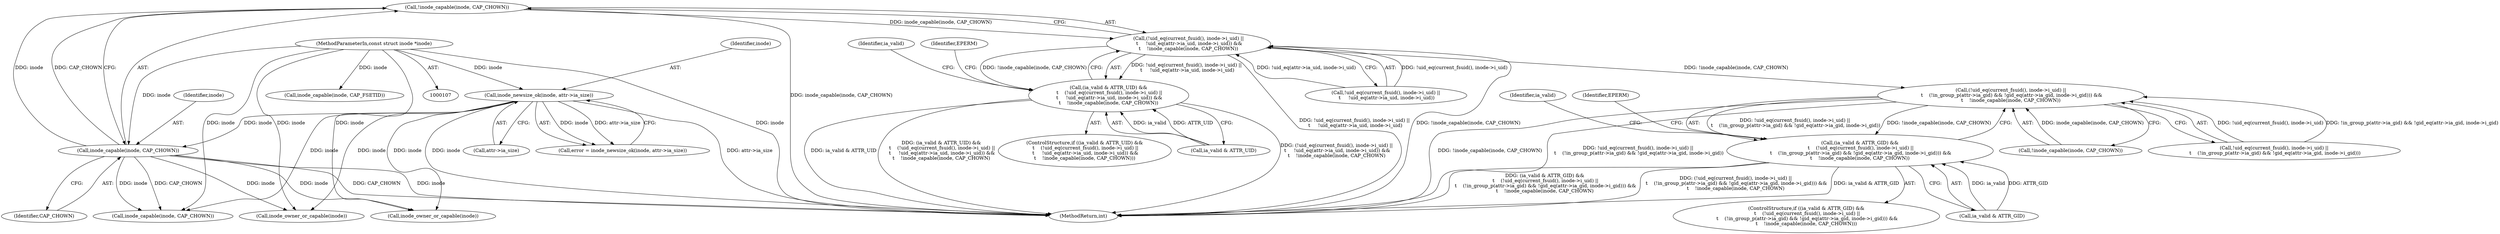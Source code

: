 digraph "1_linux_23adbe12ef7d3d4195e80800ab36b37bee28cd03@del" {
"1000161" [label="(Call,!inode_capable(inode, CAP_CHOWN))"];
"1000162" [label="(Call,inode_capable(inode, CAP_CHOWN))"];
"1000125" [label="(Call,inode_newsize_ok(inode, attr->ia_size))"];
"1000108" [label="(MethodParameterIn,const struct inode *inode)"];
"1000145" [label="(Call,(!uid_eq(current_fsuid(), inode->i_uid) ||\n \t     !uid_eq(attr->ia_uid, inode->i_uid)) &&\n\t    !inode_capable(inode, CAP_CHOWN))"];
"1000141" [label="(Call,(ia_valid & ATTR_UID) &&\n \t    (!uid_eq(current_fsuid(), inode->i_uid) ||\n \t     !uid_eq(attr->ia_uid, inode->i_uid)) &&\n\t    !inode_capable(inode, CAP_CHOWN))"];
"1000173" [label="(Call,(!uid_eq(current_fsuid(), inode->i_uid) ||\n \t    (!in_group_p(attr->ia_gid) && !gid_eq(attr->ia_gid, inode->i_gid))) &&\n\t    !inode_capable(inode, CAP_CHOWN))"];
"1000169" [label="(Call,(ia_valid & ATTR_GID) &&\n \t    (!uid_eq(current_fsuid(), inode->i_uid) ||\n \t    (!in_group_p(attr->ia_gid) && !gid_eq(attr->ia_gid, inode->i_gid))) &&\n\t    !inode_capable(inode, CAP_CHOWN))"];
"1000145" [label="(Call,(!uid_eq(current_fsuid(), inode->i_uid) ||\n \t     !uid_eq(attr->ia_uid, inode->i_uid)) &&\n\t    !inode_capable(inode, CAP_CHOWN))"];
"1000229" [label="(Call,inode_capable(inode, CAP_FSETID))"];
"1000173" [label="(Call,(!uid_eq(current_fsuid(), inode->i_uid) ||\n \t    (!in_group_p(attr->ia_gid) && !gid_eq(attr->ia_gid, inode->i_gid))) &&\n\t    !inode_capable(inode, CAP_CHOWN))"];
"1000248" [label="(Call,inode_owner_or_capable(inode))"];
"1000204" [label="(Identifier,ia_valid)"];
"1000201" [label="(Identifier,EPERM)"];
"1000169" [label="(Call,(ia_valid & ATTR_GID) &&\n \t    (!uid_eq(current_fsuid(), inode->i_uid) ||\n \t    (!in_group_p(attr->ia_gid) && !gid_eq(attr->ia_gid, inode->i_gid))) &&\n\t    !inode_capable(inode, CAP_CHOWN))"];
"1000163" [label="(Identifier,inode)"];
"1000170" [label="(Call,ia_valid & ATTR_GID)"];
"1000168" [label="(ControlStructure,if ((ia_valid & ATTR_GID) &&\n \t    (!uid_eq(current_fsuid(), inode->i_uid) ||\n \t    (!in_group_p(attr->ia_gid) && !gid_eq(attr->ia_gid, inode->i_gid))) &&\n\t    !inode_capable(inode, CAP_CHOWN)))"];
"1000162" [label="(Call,inode_capable(inode, CAP_CHOWN))"];
"1000123" [label="(Call,error = inode_newsize_ok(inode, attr->ia_size))"];
"1000196" [label="(Call,inode_capable(inode, CAP_CHOWN))"];
"1000195" [label="(Call,!inode_capable(inode, CAP_CHOWN))"];
"1000125" [label="(Call,inode_newsize_ok(inode, attr->ia_size))"];
"1000164" [label="(Identifier,CAP_CHOWN)"];
"1000108" [label="(MethodParameterIn,const struct inode *inode)"];
"1000140" [label="(ControlStructure,if ((ia_valid & ATTR_UID) &&\n \t    (!uid_eq(current_fsuid(), inode->i_uid) ||\n \t     !uid_eq(attr->ia_uid, inode->i_uid)) &&\n\t    !inode_capable(inode, CAP_CHOWN)))"];
"1000171" [label="(Identifier,ia_valid)"];
"1000209" [label="(Call,inode_owner_or_capable(inode))"];
"1000161" [label="(Call,!inode_capable(inode, CAP_CHOWN))"];
"1000167" [label="(Identifier,EPERM)"];
"1000141" [label="(Call,(ia_valid & ATTR_UID) &&\n \t    (!uid_eq(current_fsuid(), inode->i_uid) ||\n \t     !uid_eq(attr->ia_uid, inode->i_uid)) &&\n\t    !inode_capable(inode, CAP_CHOWN))"];
"1000142" [label="(Call,ia_valid & ATTR_UID)"];
"1000127" [label="(Call,attr->ia_size)"];
"1000255" [label="(MethodReturn,int)"];
"1000126" [label="(Identifier,inode)"];
"1000146" [label="(Call,!uid_eq(current_fsuid(), inode->i_uid) ||\n \t     !uid_eq(attr->ia_uid, inode->i_uid))"];
"1000174" [label="(Call,!uid_eq(current_fsuid(), inode->i_uid) ||\n \t    (!in_group_p(attr->ia_gid) && !gid_eq(attr->ia_gid, inode->i_gid)))"];
"1000161" -> "1000145"  [label="AST: "];
"1000161" -> "1000162"  [label="CFG: "];
"1000162" -> "1000161"  [label="AST: "];
"1000145" -> "1000161"  [label="CFG: "];
"1000161" -> "1000255"  [label="DDG: inode_capable(inode, CAP_CHOWN)"];
"1000161" -> "1000145"  [label="DDG: inode_capable(inode, CAP_CHOWN)"];
"1000162" -> "1000161"  [label="DDG: inode"];
"1000162" -> "1000161"  [label="DDG: CAP_CHOWN"];
"1000162" -> "1000164"  [label="CFG: "];
"1000163" -> "1000162"  [label="AST: "];
"1000164" -> "1000162"  [label="AST: "];
"1000162" -> "1000255"  [label="DDG: CAP_CHOWN"];
"1000162" -> "1000255"  [label="DDG: inode"];
"1000125" -> "1000162"  [label="DDG: inode"];
"1000108" -> "1000162"  [label="DDG: inode"];
"1000162" -> "1000196"  [label="DDG: inode"];
"1000162" -> "1000196"  [label="DDG: CAP_CHOWN"];
"1000162" -> "1000209"  [label="DDG: inode"];
"1000162" -> "1000248"  [label="DDG: inode"];
"1000125" -> "1000123"  [label="AST: "];
"1000125" -> "1000127"  [label="CFG: "];
"1000126" -> "1000125"  [label="AST: "];
"1000127" -> "1000125"  [label="AST: "];
"1000123" -> "1000125"  [label="CFG: "];
"1000125" -> "1000255"  [label="DDG: inode"];
"1000125" -> "1000255"  [label="DDG: attr->ia_size"];
"1000125" -> "1000123"  [label="DDG: inode"];
"1000125" -> "1000123"  [label="DDG: attr->ia_size"];
"1000108" -> "1000125"  [label="DDG: inode"];
"1000125" -> "1000196"  [label="DDG: inode"];
"1000125" -> "1000209"  [label="DDG: inode"];
"1000125" -> "1000248"  [label="DDG: inode"];
"1000108" -> "1000107"  [label="AST: "];
"1000108" -> "1000255"  [label="DDG: inode"];
"1000108" -> "1000196"  [label="DDG: inode"];
"1000108" -> "1000209"  [label="DDG: inode"];
"1000108" -> "1000229"  [label="DDG: inode"];
"1000108" -> "1000248"  [label="DDG: inode"];
"1000145" -> "1000141"  [label="AST: "];
"1000145" -> "1000146"  [label="CFG: "];
"1000146" -> "1000145"  [label="AST: "];
"1000141" -> "1000145"  [label="CFG: "];
"1000145" -> "1000255"  [label="DDG: !uid_eq(current_fsuid(), inode->i_uid) ||\n \t     !uid_eq(attr->ia_uid, inode->i_uid)"];
"1000145" -> "1000255"  [label="DDG: !inode_capable(inode, CAP_CHOWN)"];
"1000145" -> "1000141"  [label="DDG: !uid_eq(current_fsuid(), inode->i_uid) ||\n \t     !uid_eq(attr->ia_uid, inode->i_uid)"];
"1000145" -> "1000141"  [label="DDG: !inode_capable(inode, CAP_CHOWN)"];
"1000146" -> "1000145"  [label="DDG: !uid_eq(current_fsuid(), inode->i_uid)"];
"1000146" -> "1000145"  [label="DDG: !uid_eq(attr->ia_uid, inode->i_uid)"];
"1000145" -> "1000173"  [label="DDG: !inode_capable(inode, CAP_CHOWN)"];
"1000141" -> "1000140"  [label="AST: "];
"1000141" -> "1000142"  [label="CFG: "];
"1000142" -> "1000141"  [label="AST: "];
"1000167" -> "1000141"  [label="CFG: "];
"1000171" -> "1000141"  [label="CFG: "];
"1000141" -> "1000255"  [label="DDG: ia_valid & ATTR_UID"];
"1000141" -> "1000255"  [label="DDG: (ia_valid & ATTR_UID) &&\n \t    (!uid_eq(current_fsuid(), inode->i_uid) ||\n \t     !uid_eq(attr->ia_uid, inode->i_uid)) &&\n\t    !inode_capable(inode, CAP_CHOWN)"];
"1000141" -> "1000255"  [label="DDG: (!uid_eq(current_fsuid(), inode->i_uid) ||\n \t     !uid_eq(attr->ia_uid, inode->i_uid)) &&\n\t    !inode_capable(inode, CAP_CHOWN)"];
"1000142" -> "1000141"  [label="DDG: ia_valid"];
"1000142" -> "1000141"  [label="DDG: ATTR_UID"];
"1000173" -> "1000169"  [label="AST: "];
"1000173" -> "1000174"  [label="CFG: "];
"1000173" -> "1000195"  [label="CFG: "];
"1000174" -> "1000173"  [label="AST: "];
"1000195" -> "1000173"  [label="AST: "];
"1000169" -> "1000173"  [label="CFG: "];
"1000173" -> "1000255"  [label="DDG: !inode_capable(inode, CAP_CHOWN)"];
"1000173" -> "1000255"  [label="DDG: !uid_eq(current_fsuid(), inode->i_uid) ||\n \t    (!in_group_p(attr->ia_gid) && !gid_eq(attr->ia_gid, inode->i_gid))"];
"1000173" -> "1000169"  [label="DDG: !uid_eq(current_fsuid(), inode->i_uid) ||\n \t    (!in_group_p(attr->ia_gid) && !gid_eq(attr->ia_gid, inode->i_gid))"];
"1000173" -> "1000169"  [label="DDG: !inode_capable(inode, CAP_CHOWN)"];
"1000174" -> "1000173"  [label="DDG: !uid_eq(current_fsuid(), inode->i_uid)"];
"1000174" -> "1000173"  [label="DDG: !in_group_p(attr->ia_gid) && !gid_eq(attr->ia_gid, inode->i_gid)"];
"1000195" -> "1000173"  [label="DDG: inode_capable(inode, CAP_CHOWN)"];
"1000169" -> "1000168"  [label="AST: "];
"1000169" -> "1000170"  [label="CFG: "];
"1000170" -> "1000169"  [label="AST: "];
"1000201" -> "1000169"  [label="CFG: "];
"1000204" -> "1000169"  [label="CFG: "];
"1000169" -> "1000255"  [label="DDG: (ia_valid & ATTR_GID) &&\n \t    (!uid_eq(current_fsuid(), inode->i_uid) ||\n \t    (!in_group_p(attr->ia_gid) && !gid_eq(attr->ia_gid, inode->i_gid))) &&\n\t    !inode_capable(inode, CAP_CHOWN)"];
"1000169" -> "1000255"  [label="DDG: (!uid_eq(current_fsuid(), inode->i_uid) ||\n \t    (!in_group_p(attr->ia_gid) && !gid_eq(attr->ia_gid, inode->i_gid))) &&\n\t    !inode_capable(inode, CAP_CHOWN)"];
"1000169" -> "1000255"  [label="DDG: ia_valid & ATTR_GID"];
"1000170" -> "1000169"  [label="DDG: ia_valid"];
"1000170" -> "1000169"  [label="DDG: ATTR_GID"];
}
